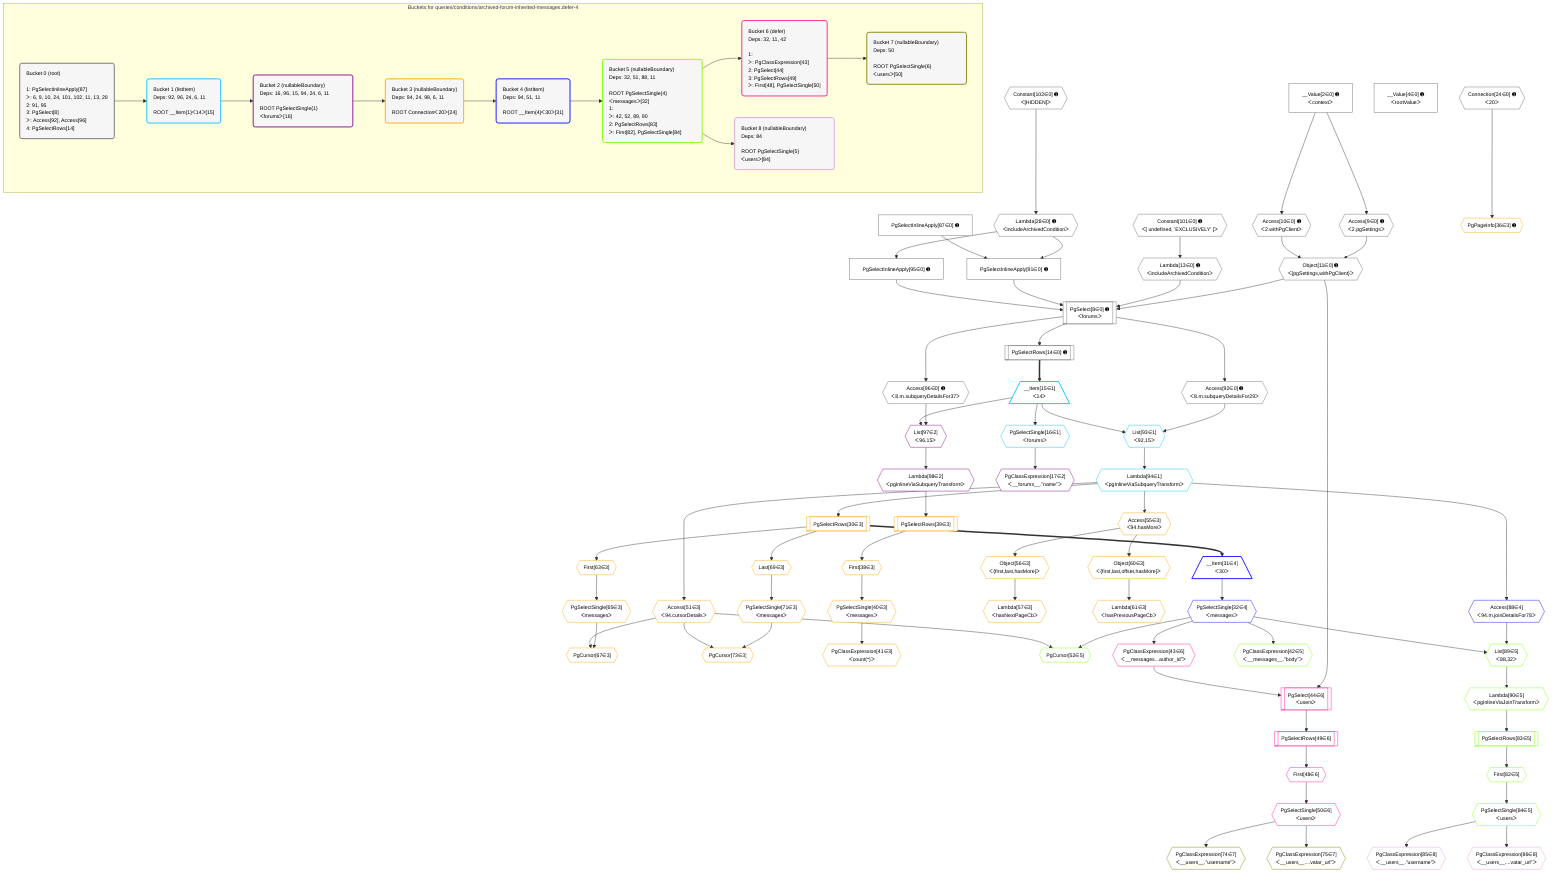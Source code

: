 %%{init: {'themeVariables': { 'fontSize': '12px'}}}%%
graph TD
    classDef path fill:#eee,stroke:#000,color:#000
    classDef plan fill:#fff,stroke-width:1px,color:#000
    classDef itemplan fill:#fff,stroke-width:2px,color:#000
    classDef unbatchedplan fill:#dff,stroke-width:1px,color:#000
    classDef sideeffectplan fill:#fcc,stroke-width:2px,color:#000
    classDef bucket fill:#f6f6f6,color:#000,stroke-width:2px,text-align:left


    %% plan dependencies
    PgSelect8[["PgSelect[8∈0] ➊<br />ᐸforumsᐳ"]]:::plan
    Object11{{"Object[11∈0] ➊<br />ᐸ{pgSettings,withPgClient}ᐳ"}}:::plan
    Lambda13{{"Lambda[13∈0] ➊<br />ᐸincludeArchivedConditionᐳ"}}:::plan
    PgSelectInlineApply91["PgSelectInlineApply[91∈0] ➊"]:::plan
    PgSelectInlineApply95["PgSelectInlineApply[95∈0] ➊"]:::plan
    Object11 & Lambda13 & PgSelectInlineApply91 & PgSelectInlineApply95 --> PgSelect8
    Access9{{"Access[9∈0] ➊<br />ᐸ2.pgSettingsᐳ"}}:::plan
    Access10{{"Access[10∈0] ➊<br />ᐸ2.withPgClientᐳ"}}:::plan
    Access9 & Access10 --> Object11
    Lambda28{{"Lambda[28∈0] ➊<br />ᐸincludeArchivedConditionᐳ"}}:::plan
    PgSelectInlineApply87["PgSelectInlineApply[87∈0] ➊"]:::plan
    Lambda28 & PgSelectInlineApply87 --> PgSelectInlineApply91
    __Value2["__Value[2∈0] ➊<br />ᐸcontextᐳ"]:::plan
    __Value2 --> Access9
    __Value2 --> Access10
    Constant101{{"Constant[101∈0] ➊<br />ᐸ[ undefined, 'EXCLUSIVELY' ]ᐳ"}}:::plan
    Constant101 --> Lambda13
    PgSelectRows14[["PgSelectRows[14∈0] ➊"]]:::plan
    PgSelect8 --> PgSelectRows14
    Constant102{{"Constant[102∈0] ➊<br />ᐸ[HIDDEN]ᐳ"}}:::plan
    Constant102 --> Lambda28
    Access92{{"Access[92∈0] ➊<br />ᐸ8.m.subqueryDetailsFor29ᐳ"}}:::plan
    PgSelect8 --> Access92
    Lambda28 --> PgSelectInlineApply95
    Access96{{"Access[96∈0] ➊<br />ᐸ8.m.subqueryDetailsFor37ᐳ"}}:::plan
    PgSelect8 --> Access96
    __Value4["__Value[4∈0] ➊<br />ᐸrootValueᐳ"]:::plan
    Connection24{{"Connection[24∈0] ➊<br />ᐸ20ᐳ"}}:::plan
    List93{{"List[93∈1]<br />ᐸ92,15ᐳ"}}:::plan
    __Item15[/"__Item[15∈1]<br />ᐸ14ᐳ"\]:::itemplan
    Access92 & __Item15 --> List93
    PgSelectRows14 ==> __Item15
    PgSelectSingle16{{"PgSelectSingle[16∈1]<br />ᐸforumsᐳ"}}:::plan
    __Item15 --> PgSelectSingle16
    Lambda94{{"Lambda[94∈1]<br />ᐸpgInlineViaSubqueryTransformᐳ"}}:::plan
    List93 --> Lambda94
    List97{{"List[97∈2]<br />ᐸ96,15ᐳ"}}:::plan
    Access96 & __Item15 --> List97
    PgClassExpression17{{"PgClassExpression[17∈2]<br />ᐸ__forums__.”name”ᐳ"}}:::plan
    PgSelectSingle16 --> PgClassExpression17
    Lambda98{{"Lambda[98∈2]<br />ᐸpgInlineViaSubqueryTransformᐳ"}}:::plan
    List97 --> Lambda98
    Object60{{"Object[60∈3]<br />ᐸ{first,last,offset,hasMore}ᐳ"}}:::plan
    Access55{{"Access[55∈3]<br />ᐸ94.hasMoreᐳ"}}:::plan
    Access55 --> Object60
    Object56{{"Object[56∈3]<br />ᐸ{first,last,hasMore}ᐳ"}}:::plan
    Access55 --> Object56
    PgCursor67{{"PgCursor[67∈3]"}}:::plan
    PgSelectSingle65{{"PgSelectSingle[65∈3]<br />ᐸmessagesᐳ"}}:::plan
    Access51{{"Access[51∈3]<br />ᐸ94.cursorDetailsᐳ"}}:::plan
    PgSelectSingle65 & Access51 --> PgCursor67
    PgCursor73{{"PgCursor[73∈3]"}}:::plan
    PgSelectSingle71{{"PgSelectSingle[71∈3]<br />ᐸmessagesᐳ"}}:::plan
    PgSelectSingle71 & Access51 --> PgCursor73
    PgSelectRows30[["PgSelectRows[30∈3]"]]:::plan
    Lambda94 --> PgSelectRows30
    PgPageInfo36{{"PgPageInfo[36∈3] ➊"}}:::plan
    Connection24 --> PgPageInfo36
    First38{{"First[38∈3]"}}:::plan
    PgSelectRows39[["PgSelectRows[39∈3]"]]:::plan
    PgSelectRows39 --> First38
    Lambda98 --> PgSelectRows39
    PgSelectSingle40{{"PgSelectSingle[40∈3]<br />ᐸmessagesᐳ"}}:::plan
    First38 --> PgSelectSingle40
    PgClassExpression41{{"PgClassExpression[41∈3]<br />ᐸcount(*)ᐳ"}}:::plan
    PgSelectSingle40 --> PgClassExpression41
    Lambda94 --> Access51
    Lambda94 --> Access55
    Lambda57{{"Lambda[57∈3]<br />ᐸhasNextPageCbᐳ"}}:::plan
    Object56 --> Lambda57
    Lambda61{{"Lambda[61∈3]<br />ᐸhasPreviousPageCbᐳ"}}:::plan
    Object60 --> Lambda61
    First63{{"First[63∈3]"}}:::plan
    PgSelectRows30 --> First63
    First63 --> PgSelectSingle65
    Last69{{"Last[69∈3]"}}:::plan
    PgSelectRows30 --> Last69
    Last69 --> PgSelectSingle71
    __Item31[/"__Item[31∈4]<br />ᐸ30ᐳ"\]:::itemplan
    PgSelectRows30 ==> __Item31
    PgSelectSingle32{{"PgSelectSingle[32∈4]<br />ᐸmessagesᐳ"}}:::plan
    __Item31 --> PgSelectSingle32
    Access88{{"Access[88∈4]<br />ᐸ94.m.joinDetailsFor78ᐳ"}}:::plan
    Lambda94 --> Access88
    PgCursor52{{"PgCursor[52∈5]"}}:::plan
    PgSelectSingle32 & Access51 --> PgCursor52
    List89{{"List[89∈5]<br />ᐸ88,32ᐳ"}}:::plan
    Access88 & PgSelectSingle32 --> List89
    PgClassExpression42{{"PgClassExpression[42∈5]<br />ᐸ__messages__.”body”ᐳ"}}:::plan
    PgSelectSingle32 --> PgClassExpression42
    First82{{"First[82∈5]"}}:::plan
    PgSelectRows83[["PgSelectRows[83∈5]"]]:::plan
    PgSelectRows83 --> First82
    Lambda90{{"Lambda[90∈5]<br />ᐸpgInlineViaJoinTransformᐳ"}}:::plan
    Lambda90 --> PgSelectRows83
    PgSelectSingle84{{"PgSelectSingle[84∈5]<br />ᐸusersᐳ"}}:::plan
    First82 --> PgSelectSingle84
    List89 --> Lambda90
    PgSelect44[["PgSelect[44∈6]<br />ᐸusersᐳ"]]:::plan
    PgClassExpression43{{"PgClassExpression[43∈6]<br />ᐸ__messages...author_id”ᐳ"}}:::plan
    Object11 & PgClassExpression43 --> PgSelect44
    PgSelectSingle32 --> PgClassExpression43
    First48{{"First[48∈6]"}}:::plan
    PgSelectRows49[["PgSelectRows[49∈6]"]]:::plan
    PgSelectRows49 --> First48
    PgSelect44 --> PgSelectRows49
    PgSelectSingle50{{"PgSelectSingle[50∈6]<br />ᐸusersᐳ"}}:::plan
    First48 --> PgSelectSingle50
    PgClassExpression74{{"PgClassExpression[74∈7]<br />ᐸ__users__.”username”ᐳ"}}:::plan
    PgSelectSingle50 --> PgClassExpression74
    PgClassExpression75{{"PgClassExpression[75∈7]<br />ᐸ__users__....vatar_url”ᐳ"}}:::plan
    PgSelectSingle50 --> PgClassExpression75
    PgClassExpression85{{"PgClassExpression[85∈8]<br />ᐸ__users__.”username”ᐳ"}}:::plan
    PgSelectSingle84 --> PgClassExpression85
    PgClassExpression86{{"PgClassExpression[86∈8]<br />ᐸ__users__....vatar_url”ᐳ"}}:::plan
    PgSelectSingle84 --> PgClassExpression86

    %% define steps

    subgraph "Buckets for queries/conditions/archived-forum-inherited-messages.defer-4"
    Bucket0("Bucket 0 (root)<br /><br />1: PgSelectInlineApply[87]<br />ᐳ: 6, 9, 10, 24, 101, 102, 11, 13, 28<br />2: 91, 95<br />3: PgSelect[8]<br />ᐳ: Access[92], Access[96]<br />4: PgSelectRows[14]"):::bucket
    classDef bucket0 stroke:#696969
    class Bucket0,__Value2,__Value4,PgSelect8,Access9,Access10,Object11,Lambda13,PgSelectRows14,Connection24,Lambda28,PgSelectInlineApply87,PgSelectInlineApply91,Access92,PgSelectInlineApply95,Access96,Constant101,Constant102 bucket0
    Bucket1("Bucket 1 (listItem)<br />Deps: 92, 96, 24, 6, 11<br /><br />ROOT __Item{1}ᐸ14ᐳ[15]"):::bucket
    classDef bucket1 stroke:#00bfff
    class Bucket1,__Item15,PgSelectSingle16,List93,Lambda94 bucket1
    Bucket2("Bucket 2 (nullableBoundary)<br />Deps: 16, 96, 15, 94, 24, 6, 11<br /><br />ROOT PgSelectSingle{1}ᐸforumsᐳ[16]"):::bucket
    classDef bucket2 stroke:#7f007f
    class Bucket2,PgClassExpression17,List97,Lambda98 bucket2
    Bucket3("Bucket 3 (nullableBoundary)<br />Deps: 94, 24, 98, 6, 11<br /><br />ROOT Connectionᐸ20ᐳ[24]"):::bucket
    classDef bucket3 stroke:#ffa500
    class Bucket3,PgSelectRows30,PgPageInfo36,First38,PgSelectRows39,PgSelectSingle40,PgClassExpression41,Access51,Access55,Object56,Lambda57,Object60,Lambda61,First63,PgSelectSingle65,PgCursor67,Last69,PgSelectSingle71,PgCursor73 bucket3
    Bucket4("Bucket 4 (listItem)<br />Deps: 94, 51, 11<br /><br />ROOT __Item{4}ᐸ30ᐳ[31]"):::bucket
    classDef bucket4 stroke:#0000ff
    class Bucket4,__Item31,PgSelectSingle32,Access88 bucket4
    Bucket5("Bucket 5 (nullableBoundary)<br />Deps: 32, 51, 88, 11<br /><br />ROOT PgSelectSingle{4}ᐸmessagesᐳ[32]<br />1: <br />ᐳ: 42, 52, 89, 90<br />2: PgSelectRows[83]<br />ᐳ: First[82], PgSelectSingle[84]"):::bucket
    classDef bucket5 stroke:#7fff00
    class Bucket5,PgClassExpression42,PgCursor52,First82,PgSelectRows83,PgSelectSingle84,List89,Lambda90 bucket5
    Bucket6("Bucket 6 (defer)<br />Deps: 32, 11, 42<br /><br />1: <br />ᐳ: PgClassExpression[43]<br />2: PgSelect[44]<br />3: PgSelectRows[49]<br />ᐳ: First[48], PgSelectSingle[50]"):::bucket
    classDef bucket6 stroke:#ff1493
    class Bucket6,PgClassExpression43,PgSelect44,First48,PgSelectRows49,PgSelectSingle50 bucket6
    Bucket7("Bucket 7 (nullableBoundary)<br />Deps: 50<br /><br />ROOT PgSelectSingle{6}ᐸusersᐳ[50]"):::bucket
    classDef bucket7 stroke:#808000
    class Bucket7,PgClassExpression74,PgClassExpression75 bucket7
    Bucket8("Bucket 8 (nullableBoundary)<br />Deps: 84<br /><br />ROOT PgSelectSingle{5}ᐸusersᐳ[84]"):::bucket
    classDef bucket8 stroke:#dda0dd
    class Bucket8,PgClassExpression85,PgClassExpression86 bucket8
    Bucket0 --> Bucket1
    Bucket1 --> Bucket2
    Bucket2 --> Bucket3
    Bucket3 --> Bucket4
    Bucket4 --> Bucket5
    Bucket5 --> Bucket6 & Bucket8
    Bucket6 --> Bucket7
    end